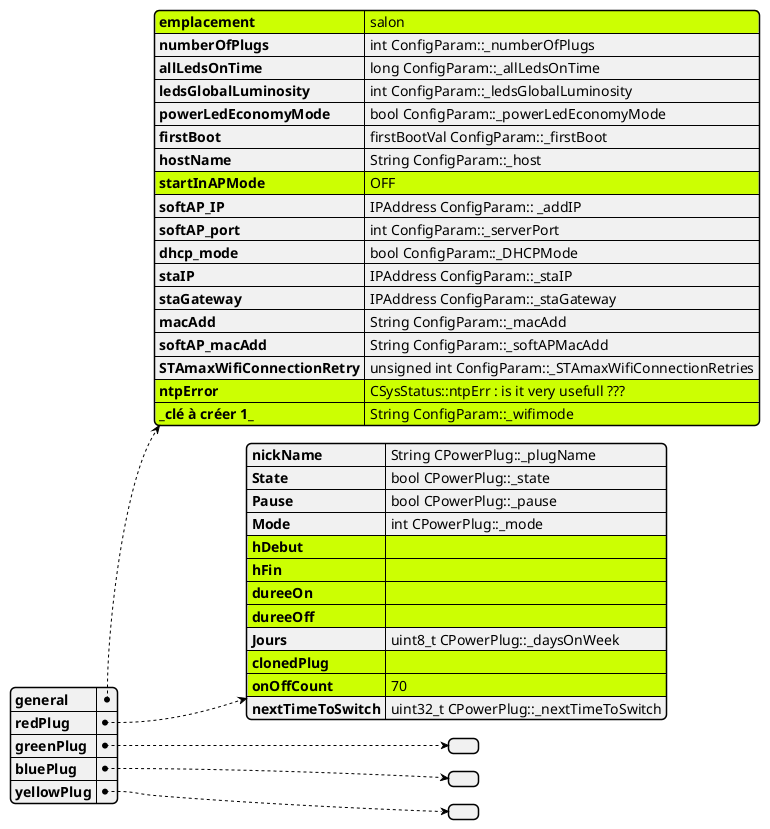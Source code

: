 @startjson
#highlight "general" / "emplacement"
#highlight "general" / "ntpError"
#highlight "general" / "_clé à créer 1_"
#highlight "general" / "startInAPMode"
#highlight "redPlug" / "hDebut"
#highlight "redPlug" / "hFin"
#highlight "redPlug" / "dureeOn"
#highlight "redPlug" / "dureeOff"
#highlight "redPlug" / "clonedPlug"
#highlight "redPlug" / "onOffCount"

{
  "general": {
    "emplacement": "salon",
    "numberOfPlugs": "int ConfigParam::_numberOfPlugs",
    "allLedsOnTime": "long ConfigParam::_allLedsOnTime",
    "ledsGlobalLuminosity": "int ConfigParam::_ledsGlobalLuminosity",
    "powerLedEconomyMode": "bool ConfigParam::_powerLedEconomyMode",
    "firstBoot": "firstBootVal ConfigParam::_firstBoot",
    "hostName": "String ConfigParam::_host",
    "startInAPMode": "OFF",
    "softAP_IP": "IPAddress ConfigParam:: _addIP",
    "softAP_port": "int ConfigParam::_serverPort",
    "dhcp_mode": "bool ConfigParam::_DHCPMode",
    "staIP": "IPAddress ConfigParam::_staIP",
    "staGateway": "IPAddress ConfigParam::_staGateway",
    "macAdd": "String ConfigParam::_macAdd",
    "softAP_macAdd": "String ConfigParam::_softAPMacAdd",
    "STAmaxWifiConnectionRetry": "unsigned int ConfigParam::_STAmaxWifiConnectionRetries",
    "ntpError": "CSysStatus::ntpErr : is it very usefull ???",
    "_clé à créer 1_":"String ConfigParam::_wifimode"
    
  },
  "redPlug": {
    "nickName": "String CPowerPlug::_plugName",
    "State": "bool CPowerPlug::_state",
    "Pause": "bool CPowerPlug::_pause",
    "Mode": "int CPowerPlug::_mode",
    "hDebut": "",
    "hFin": "",
    "dureeOn": "",
    "dureeOff": "",
    "Jours": "uint8_t CPowerPlug::_daysOnWeek",
    "clonedPlug": "",
    "onOffCount": "70",
    "nextTimeToSwitch": "uint32_t CPowerPlug::_nextTimeToSwitch"
  },
  "greenPlug": {
  },
  "bluePlug": {
  },
  "yellowPlug": {
  }
}

@endjson
